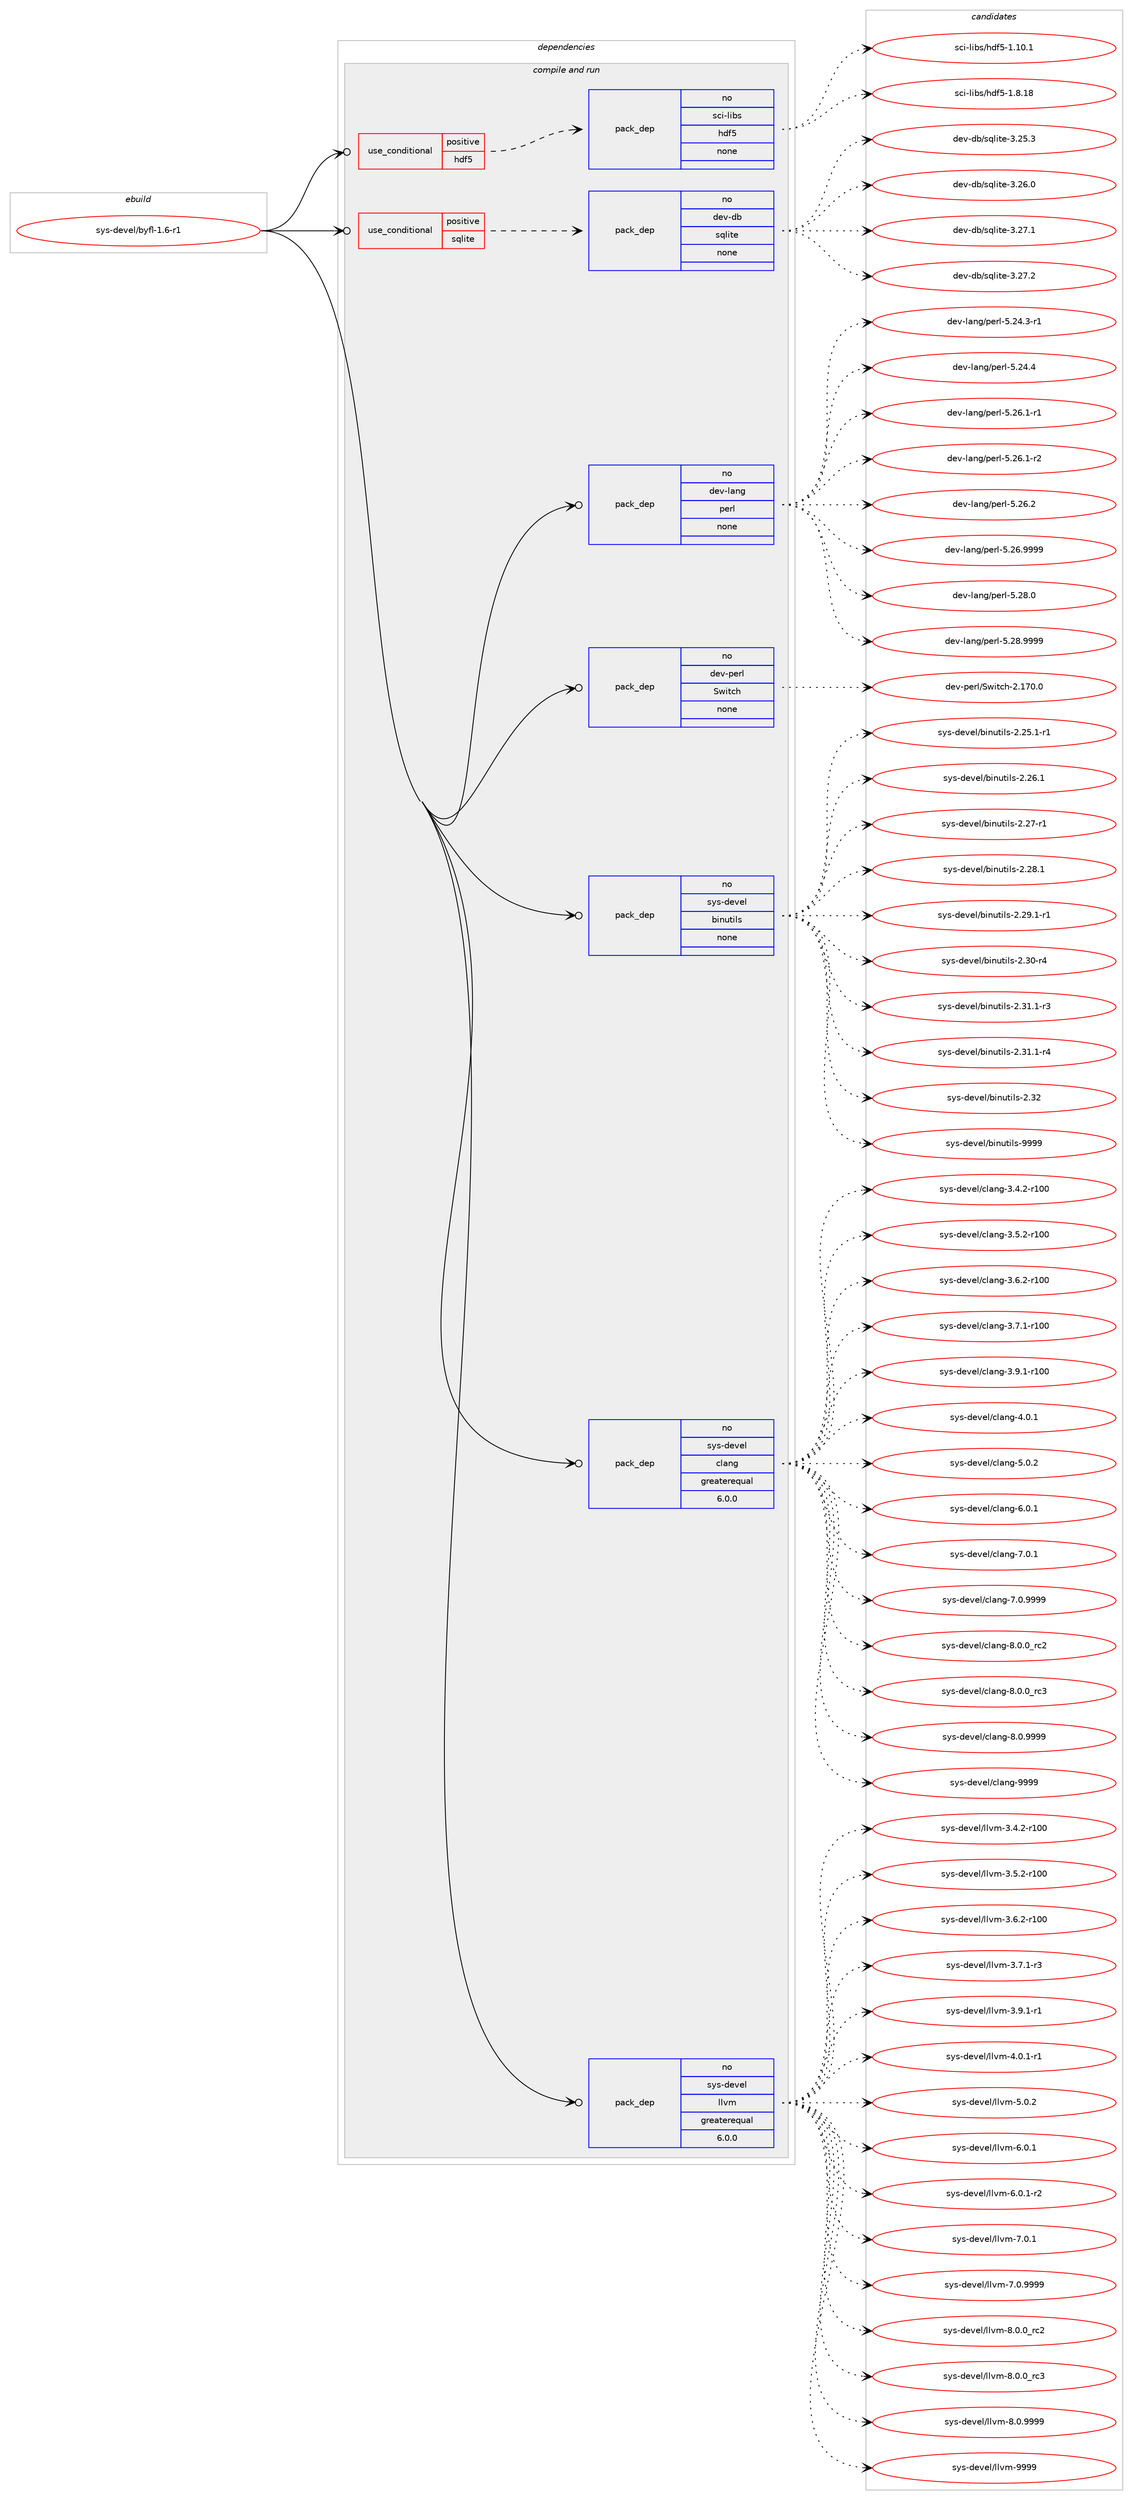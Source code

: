 digraph prolog {

# *************
# Graph options
# *************

newrank=true;
concentrate=true;
compound=true;
graph [rankdir=LR,fontname=Helvetica,fontsize=10,ranksep=1.5];#, ranksep=2.5, nodesep=0.2];
edge  [arrowhead=vee];
node  [fontname=Helvetica,fontsize=10];

# **********
# The ebuild
# **********

subgraph cluster_leftcol {
color=gray;
rank=same;
label=<<i>ebuild</i>>;
id [label="sys-devel/byfl-1.6-r1", color=red, width=4, href="../sys-devel/byfl-1.6-r1.svg"];
}

# ****************
# The dependencies
# ****************

subgraph cluster_midcol {
color=gray;
label=<<i>dependencies</i>>;
subgraph cluster_compile {
fillcolor="#eeeeee";
style=filled;
label=<<i>compile</i>>;
}
subgraph cluster_compileandrun {
fillcolor="#eeeeee";
style=filled;
label=<<i>compile and run</i>>;
subgraph cond459386 {
dependency1726793 [label=<<TABLE BORDER="0" CELLBORDER="1" CELLSPACING="0" CELLPADDING="4"><TR><TD ROWSPAN="3" CELLPADDING="10">use_conditional</TD></TR><TR><TD>positive</TD></TR><TR><TD>hdf5</TD></TR></TABLE>>, shape=none, color=red];
subgraph pack1239110 {
dependency1726794 [label=<<TABLE BORDER="0" CELLBORDER="1" CELLSPACING="0" CELLPADDING="4" WIDTH="220"><TR><TD ROWSPAN="6" CELLPADDING="30">pack_dep</TD></TR><TR><TD WIDTH="110">no</TD></TR><TR><TD>sci-libs</TD></TR><TR><TD>hdf5</TD></TR><TR><TD>none</TD></TR><TR><TD></TD></TR></TABLE>>, shape=none, color=blue];
}
dependency1726793:e -> dependency1726794:w [weight=20,style="dashed",arrowhead="vee"];
}
id:e -> dependency1726793:w [weight=20,style="solid",arrowhead="odotvee"];
subgraph cond459387 {
dependency1726795 [label=<<TABLE BORDER="0" CELLBORDER="1" CELLSPACING="0" CELLPADDING="4"><TR><TD ROWSPAN="3" CELLPADDING="10">use_conditional</TD></TR><TR><TD>positive</TD></TR><TR><TD>sqlite</TD></TR></TABLE>>, shape=none, color=red];
subgraph pack1239111 {
dependency1726796 [label=<<TABLE BORDER="0" CELLBORDER="1" CELLSPACING="0" CELLPADDING="4" WIDTH="220"><TR><TD ROWSPAN="6" CELLPADDING="30">pack_dep</TD></TR><TR><TD WIDTH="110">no</TD></TR><TR><TD>dev-db</TD></TR><TR><TD>sqlite</TD></TR><TR><TD>none</TD></TR><TR><TD></TD></TR></TABLE>>, shape=none, color=blue];
}
dependency1726795:e -> dependency1726796:w [weight=20,style="dashed",arrowhead="vee"];
}
id:e -> dependency1726795:w [weight=20,style="solid",arrowhead="odotvee"];
subgraph pack1239112 {
dependency1726797 [label=<<TABLE BORDER="0" CELLBORDER="1" CELLSPACING="0" CELLPADDING="4" WIDTH="220"><TR><TD ROWSPAN="6" CELLPADDING="30">pack_dep</TD></TR><TR><TD WIDTH="110">no</TD></TR><TR><TD>dev-lang</TD></TR><TR><TD>perl</TD></TR><TR><TD>none</TD></TR><TR><TD></TD></TR></TABLE>>, shape=none, color=blue];
}
id:e -> dependency1726797:w [weight=20,style="solid",arrowhead="odotvee"];
subgraph pack1239113 {
dependency1726798 [label=<<TABLE BORDER="0" CELLBORDER="1" CELLSPACING="0" CELLPADDING="4" WIDTH="220"><TR><TD ROWSPAN="6" CELLPADDING="30">pack_dep</TD></TR><TR><TD WIDTH="110">no</TD></TR><TR><TD>dev-perl</TD></TR><TR><TD>Switch</TD></TR><TR><TD>none</TD></TR><TR><TD></TD></TR></TABLE>>, shape=none, color=blue];
}
id:e -> dependency1726798:w [weight=20,style="solid",arrowhead="odotvee"];
subgraph pack1239114 {
dependency1726799 [label=<<TABLE BORDER="0" CELLBORDER="1" CELLSPACING="0" CELLPADDING="4" WIDTH="220"><TR><TD ROWSPAN="6" CELLPADDING="30">pack_dep</TD></TR><TR><TD WIDTH="110">no</TD></TR><TR><TD>sys-devel</TD></TR><TR><TD>binutils</TD></TR><TR><TD>none</TD></TR><TR><TD></TD></TR></TABLE>>, shape=none, color=blue];
}
id:e -> dependency1726799:w [weight=20,style="solid",arrowhead="odotvee"];
subgraph pack1239115 {
dependency1726800 [label=<<TABLE BORDER="0" CELLBORDER="1" CELLSPACING="0" CELLPADDING="4" WIDTH="220"><TR><TD ROWSPAN="6" CELLPADDING="30">pack_dep</TD></TR><TR><TD WIDTH="110">no</TD></TR><TR><TD>sys-devel</TD></TR><TR><TD>clang</TD></TR><TR><TD>greaterequal</TD></TR><TR><TD>6.0.0</TD></TR></TABLE>>, shape=none, color=blue];
}
id:e -> dependency1726800:w [weight=20,style="solid",arrowhead="odotvee"];
subgraph pack1239116 {
dependency1726801 [label=<<TABLE BORDER="0" CELLBORDER="1" CELLSPACING="0" CELLPADDING="4" WIDTH="220"><TR><TD ROWSPAN="6" CELLPADDING="30">pack_dep</TD></TR><TR><TD WIDTH="110">no</TD></TR><TR><TD>sys-devel</TD></TR><TR><TD>llvm</TD></TR><TR><TD>greaterequal</TD></TR><TR><TD>6.0.0</TD></TR></TABLE>>, shape=none, color=blue];
}
id:e -> dependency1726801:w [weight=20,style="solid",arrowhead="odotvee"];
}
subgraph cluster_run {
fillcolor="#eeeeee";
style=filled;
label=<<i>run</i>>;
}
}

# **************
# The candidates
# **************

subgraph cluster_choices {
rank=same;
color=gray;
label=<<i>candidates</i>>;

subgraph choice1239110 {
color=black;
nodesep=1;
choice115991054510810598115471041001025345494649484649 [label="sci-libs/hdf5-1.10.1", color=red, width=4,href="../sci-libs/hdf5-1.10.1.svg"];
choice115991054510810598115471041001025345494656464956 [label="sci-libs/hdf5-1.8.18", color=red, width=4,href="../sci-libs/hdf5-1.8.18.svg"];
dependency1726794:e -> choice115991054510810598115471041001025345494649484649:w [style=dotted,weight="100"];
dependency1726794:e -> choice115991054510810598115471041001025345494656464956:w [style=dotted,weight="100"];
}
subgraph choice1239111 {
color=black;
nodesep=1;
choice10010111845100984711511310810511610145514650534651 [label="dev-db/sqlite-3.25.3", color=red, width=4,href="../dev-db/sqlite-3.25.3.svg"];
choice10010111845100984711511310810511610145514650544648 [label="dev-db/sqlite-3.26.0", color=red, width=4,href="../dev-db/sqlite-3.26.0.svg"];
choice10010111845100984711511310810511610145514650554649 [label="dev-db/sqlite-3.27.1", color=red, width=4,href="../dev-db/sqlite-3.27.1.svg"];
choice10010111845100984711511310810511610145514650554650 [label="dev-db/sqlite-3.27.2", color=red, width=4,href="../dev-db/sqlite-3.27.2.svg"];
dependency1726796:e -> choice10010111845100984711511310810511610145514650534651:w [style=dotted,weight="100"];
dependency1726796:e -> choice10010111845100984711511310810511610145514650544648:w [style=dotted,weight="100"];
dependency1726796:e -> choice10010111845100984711511310810511610145514650554649:w [style=dotted,weight="100"];
dependency1726796:e -> choice10010111845100984711511310810511610145514650554650:w [style=dotted,weight="100"];
}
subgraph choice1239112 {
color=black;
nodesep=1;
choice100101118451089711010347112101114108455346505246514511449 [label="dev-lang/perl-5.24.3-r1", color=red, width=4,href="../dev-lang/perl-5.24.3-r1.svg"];
choice10010111845108971101034711210111410845534650524652 [label="dev-lang/perl-5.24.4", color=red, width=4,href="../dev-lang/perl-5.24.4.svg"];
choice100101118451089711010347112101114108455346505446494511449 [label="dev-lang/perl-5.26.1-r1", color=red, width=4,href="../dev-lang/perl-5.26.1-r1.svg"];
choice100101118451089711010347112101114108455346505446494511450 [label="dev-lang/perl-5.26.1-r2", color=red, width=4,href="../dev-lang/perl-5.26.1-r2.svg"];
choice10010111845108971101034711210111410845534650544650 [label="dev-lang/perl-5.26.2", color=red, width=4,href="../dev-lang/perl-5.26.2.svg"];
choice10010111845108971101034711210111410845534650544657575757 [label="dev-lang/perl-5.26.9999", color=red, width=4,href="../dev-lang/perl-5.26.9999.svg"];
choice10010111845108971101034711210111410845534650564648 [label="dev-lang/perl-5.28.0", color=red, width=4,href="../dev-lang/perl-5.28.0.svg"];
choice10010111845108971101034711210111410845534650564657575757 [label="dev-lang/perl-5.28.9999", color=red, width=4,href="../dev-lang/perl-5.28.9999.svg"];
dependency1726797:e -> choice100101118451089711010347112101114108455346505246514511449:w [style=dotted,weight="100"];
dependency1726797:e -> choice10010111845108971101034711210111410845534650524652:w [style=dotted,weight="100"];
dependency1726797:e -> choice100101118451089711010347112101114108455346505446494511449:w [style=dotted,weight="100"];
dependency1726797:e -> choice100101118451089711010347112101114108455346505446494511450:w [style=dotted,weight="100"];
dependency1726797:e -> choice10010111845108971101034711210111410845534650544650:w [style=dotted,weight="100"];
dependency1726797:e -> choice10010111845108971101034711210111410845534650544657575757:w [style=dotted,weight="100"];
dependency1726797:e -> choice10010111845108971101034711210111410845534650564648:w [style=dotted,weight="100"];
dependency1726797:e -> choice10010111845108971101034711210111410845534650564657575757:w [style=dotted,weight="100"];
}
subgraph choice1239113 {
color=black;
nodesep=1;
choice100101118451121011141084783119105116991044550464955484648 [label="dev-perl/Switch-2.170.0", color=red, width=4,href="../dev-perl/Switch-2.170.0.svg"];
dependency1726798:e -> choice100101118451121011141084783119105116991044550464955484648:w [style=dotted,weight="100"];
}
subgraph choice1239114 {
color=black;
nodesep=1;
choice115121115451001011181011084798105110117116105108115455046505346494511449 [label="sys-devel/binutils-2.25.1-r1", color=red, width=4,href="../sys-devel/binutils-2.25.1-r1.svg"];
choice11512111545100101118101108479810511011711610510811545504650544649 [label="sys-devel/binutils-2.26.1", color=red, width=4,href="../sys-devel/binutils-2.26.1.svg"];
choice11512111545100101118101108479810511011711610510811545504650554511449 [label="sys-devel/binutils-2.27-r1", color=red, width=4,href="../sys-devel/binutils-2.27-r1.svg"];
choice11512111545100101118101108479810511011711610510811545504650564649 [label="sys-devel/binutils-2.28.1", color=red, width=4,href="../sys-devel/binutils-2.28.1.svg"];
choice115121115451001011181011084798105110117116105108115455046505746494511449 [label="sys-devel/binutils-2.29.1-r1", color=red, width=4,href="../sys-devel/binutils-2.29.1-r1.svg"];
choice11512111545100101118101108479810511011711610510811545504651484511452 [label="sys-devel/binutils-2.30-r4", color=red, width=4,href="../sys-devel/binutils-2.30-r4.svg"];
choice115121115451001011181011084798105110117116105108115455046514946494511451 [label="sys-devel/binutils-2.31.1-r3", color=red, width=4,href="../sys-devel/binutils-2.31.1-r3.svg"];
choice115121115451001011181011084798105110117116105108115455046514946494511452 [label="sys-devel/binutils-2.31.1-r4", color=red, width=4,href="../sys-devel/binutils-2.31.1-r4.svg"];
choice1151211154510010111810110847981051101171161051081154550465150 [label="sys-devel/binutils-2.32", color=red, width=4,href="../sys-devel/binutils-2.32.svg"];
choice1151211154510010111810110847981051101171161051081154557575757 [label="sys-devel/binutils-9999", color=red, width=4,href="../sys-devel/binutils-9999.svg"];
dependency1726799:e -> choice115121115451001011181011084798105110117116105108115455046505346494511449:w [style=dotted,weight="100"];
dependency1726799:e -> choice11512111545100101118101108479810511011711610510811545504650544649:w [style=dotted,weight="100"];
dependency1726799:e -> choice11512111545100101118101108479810511011711610510811545504650554511449:w [style=dotted,weight="100"];
dependency1726799:e -> choice11512111545100101118101108479810511011711610510811545504650564649:w [style=dotted,weight="100"];
dependency1726799:e -> choice115121115451001011181011084798105110117116105108115455046505746494511449:w [style=dotted,weight="100"];
dependency1726799:e -> choice11512111545100101118101108479810511011711610510811545504651484511452:w [style=dotted,weight="100"];
dependency1726799:e -> choice115121115451001011181011084798105110117116105108115455046514946494511451:w [style=dotted,weight="100"];
dependency1726799:e -> choice115121115451001011181011084798105110117116105108115455046514946494511452:w [style=dotted,weight="100"];
dependency1726799:e -> choice1151211154510010111810110847981051101171161051081154550465150:w [style=dotted,weight="100"];
dependency1726799:e -> choice1151211154510010111810110847981051101171161051081154557575757:w [style=dotted,weight="100"];
}
subgraph choice1239115 {
color=black;
nodesep=1;
choice1151211154510010111810110847991089711010345514652465045114494848 [label="sys-devel/clang-3.4.2-r100", color=red, width=4,href="../sys-devel/clang-3.4.2-r100.svg"];
choice1151211154510010111810110847991089711010345514653465045114494848 [label="sys-devel/clang-3.5.2-r100", color=red, width=4,href="../sys-devel/clang-3.5.2-r100.svg"];
choice1151211154510010111810110847991089711010345514654465045114494848 [label="sys-devel/clang-3.6.2-r100", color=red, width=4,href="../sys-devel/clang-3.6.2-r100.svg"];
choice1151211154510010111810110847991089711010345514655464945114494848 [label="sys-devel/clang-3.7.1-r100", color=red, width=4,href="../sys-devel/clang-3.7.1-r100.svg"];
choice1151211154510010111810110847991089711010345514657464945114494848 [label="sys-devel/clang-3.9.1-r100", color=red, width=4,href="../sys-devel/clang-3.9.1-r100.svg"];
choice11512111545100101118101108479910897110103455246484649 [label="sys-devel/clang-4.0.1", color=red, width=4,href="../sys-devel/clang-4.0.1.svg"];
choice11512111545100101118101108479910897110103455346484650 [label="sys-devel/clang-5.0.2", color=red, width=4,href="../sys-devel/clang-5.0.2.svg"];
choice11512111545100101118101108479910897110103455446484649 [label="sys-devel/clang-6.0.1", color=red, width=4,href="../sys-devel/clang-6.0.1.svg"];
choice11512111545100101118101108479910897110103455546484649 [label="sys-devel/clang-7.0.1", color=red, width=4,href="../sys-devel/clang-7.0.1.svg"];
choice11512111545100101118101108479910897110103455546484657575757 [label="sys-devel/clang-7.0.9999", color=red, width=4,href="../sys-devel/clang-7.0.9999.svg"];
choice11512111545100101118101108479910897110103455646484648951149950 [label="sys-devel/clang-8.0.0_rc2", color=red, width=4,href="../sys-devel/clang-8.0.0_rc2.svg"];
choice11512111545100101118101108479910897110103455646484648951149951 [label="sys-devel/clang-8.0.0_rc3", color=red, width=4,href="../sys-devel/clang-8.0.0_rc3.svg"];
choice11512111545100101118101108479910897110103455646484657575757 [label="sys-devel/clang-8.0.9999", color=red, width=4,href="../sys-devel/clang-8.0.9999.svg"];
choice115121115451001011181011084799108971101034557575757 [label="sys-devel/clang-9999", color=red, width=4,href="../sys-devel/clang-9999.svg"];
dependency1726800:e -> choice1151211154510010111810110847991089711010345514652465045114494848:w [style=dotted,weight="100"];
dependency1726800:e -> choice1151211154510010111810110847991089711010345514653465045114494848:w [style=dotted,weight="100"];
dependency1726800:e -> choice1151211154510010111810110847991089711010345514654465045114494848:w [style=dotted,weight="100"];
dependency1726800:e -> choice1151211154510010111810110847991089711010345514655464945114494848:w [style=dotted,weight="100"];
dependency1726800:e -> choice1151211154510010111810110847991089711010345514657464945114494848:w [style=dotted,weight="100"];
dependency1726800:e -> choice11512111545100101118101108479910897110103455246484649:w [style=dotted,weight="100"];
dependency1726800:e -> choice11512111545100101118101108479910897110103455346484650:w [style=dotted,weight="100"];
dependency1726800:e -> choice11512111545100101118101108479910897110103455446484649:w [style=dotted,weight="100"];
dependency1726800:e -> choice11512111545100101118101108479910897110103455546484649:w [style=dotted,weight="100"];
dependency1726800:e -> choice11512111545100101118101108479910897110103455546484657575757:w [style=dotted,weight="100"];
dependency1726800:e -> choice11512111545100101118101108479910897110103455646484648951149950:w [style=dotted,weight="100"];
dependency1726800:e -> choice11512111545100101118101108479910897110103455646484648951149951:w [style=dotted,weight="100"];
dependency1726800:e -> choice11512111545100101118101108479910897110103455646484657575757:w [style=dotted,weight="100"];
dependency1726800:e -> choice115121115451001011181011084799108971101034557575757:w [style=dotted,weight="100"];
}
subgraph choice1239116 {
color=black;
nodesep=1;
choice115121115451001011181011084710810811810945514652465045114494848 [label="sys-devel/llvm-3.4.2-r100", color=red, width=4,href="../sys-devel/llvm-3.4.2-r100.svg"];
choice115121115451001011181011084710810811810945514653465045114494848 [label="sys-devel/llvm-3.5.2-r100", color=red, width=4,href="../sys-devel/llvm-3.5.2-r100.svg"];
choice115121115451001011181011084710810811810945514654465045114494848 [label="sys-devel/llvm-3.6.2-r100", color=red, width=4,href="../sys-devel/llvm-3.6.2-r100.svg"];
choice11512111545100101118101108471081081181094551465546494511451 [label="sys-devel/llvm-3.7.1-r3", color=red, width=4,href="../sys-devel/llvm-3.7.1-r3.svg"];
choice11512111545100101118101108471081081181094551465746494511449 [label="sys-devel/llvm-3.9.1-r1", color=red, width=4,href="../sys-devel/llvm-3.9.1-r1.svg"];
choice11512111545100101118101108471081081181094552464846494511449 [label="sys-devel/llvm-4.0.1-r1", color=red, width=4,href="../sys-devel/llvm-4.0.1-r1.svg"];
choice1151211154510010111810110847108108118109455346484650 [label="sys-devel/llvm-5.0.2", color=red, width=4,href="../sys-devel/llvm-5.0.2.svg"];
choice1151211154510010111810110847108108118109455446484649 [label="sys-devel/llvm-6.0.1", color=red, width=4,href="../sys-devel/llvm-6.0.1.svg"];
choice11512111545100101118101108471081081181094554464846494511450 [label="sys-devel/llvm-6.0.1-r2", color=red, width=4,href="../sys-devel/llvm-6.0.1-r2.svg"];
choice1151211154510010111810110847108108118109455546484649 [label="sys-devel/llvm-7.0.1", color=red, width=4,href="../sys-devel/llvm-7.0.1.svg"];
choice1151211154510010111810110847108108118109455546484657575757 [label="sys-devel/llvm-7.0.9999", color=red, width=4,href="../sys-devel/llvm-7.0.9999.svg"];
choice1151211154510010111810110847108108118109455646484648951149950 [label="sys-devel/llvm-8.0.0_rc2", color=red, width=4,href="../sys-devel/llvm-8.0.0_rc2.svg"];
choice1151211154510010111810110847108108118109455646484648951149951 [label="sys-devel/llvm-8.0.0_rc3", color=red, width=4,href="../sys-devel/llvm-8.0.0_rc3.svg"];
choice1151211154510010111810110847108108118109455646484657575757 [label="sys-devel/llvm-8.0.9999", color=red, width=4,href="../sys-devel/llvm-8.0.9999.svg"];
choice11512111545100101118101108471081081181094557575757 [label="sys-devel/llvm-9999", color=red, width=4,href="../sys-devel/llvm-9999.svg"];
dependency1726801:e -> choice115121115451001011181011084710810811810945514652465045114494848:w [style=dotted,weight="100"];
dependency1726801:e -> choice115121115451001011181011084710810811810945514653465045114494848:w [style=dotted,weight="100"];
dependency1726801:e -> choice115121115451001011181011084710810811810945514654465045114494848:w [style=dotted,weight="100"];
dependency1726801:e -> choice11512111545100101118101108471081081181094551465546494511451:w [style=dotted,weight="100"];
dependency1726801:e -> choice11512111545100101118101108471081081181094551465746494511449:w [style=dotted,weight="100"];
dependency1726801:e -> choice11512111545100101118101108471081081181094552464846494511449:w [style=dotted,weight="100"];
dependency1726801:e -> choice1151211154510010111810110847108108118109455346484650:w [style=dotted,weight="100"];
dependency1726801:e -> choice1151211154510010111810110847108108118109455446484649:w [style=dotted,weight="100"];
dependency1726801:e -> choice11512111545100101118101108471081081181094554464846494511450:w [style=dotted,weight="100"];
dependency1726801:e -> choice1151211154510010111810110847108108118109455546484649:w [style=dotted,weight="100"];
dependency1726801:e -> choice1151211154510010111810110847108108118109455546484657575757:w [style=dotted,weight="100"];
dependency1726801:e -> choice1151211154510010111810110847108108118109455646484648951149950:w [style=dotted,weight="100"];
dependency1726801:e -> choice1151211154510010111810110847108108118109455646484648951149951:w [style=dotted,weight="100"];
dependency1726801:e -> choice1151211154510010111810110847108108118109455646484657575757:w [style=dotted,weight="100"];
dependency1726801:e -> choice11512111545100101118101108471081081181094557575757:w [style=dotted,weight="100"];
}
}

}
